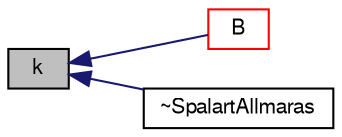 digraph "k"
{
  bgcolor="transparent";
  edge [fontname="FreeSans",fontsize="10",labelfontname="FreeSans",labelfontsize="10"];
  node [fontname="FreeSans",fontsize="10",shape=record];
  rankdir="LR";
  Node2828 [label="k",height=0.2,width=0.4,color="black", fillcolor="grey75", style="filled", fontcolor="black"];
  Node2828 -> Node2829 [dir="back",color="midnightblue",fontsize="10",style="solid",fontname="FreeSans"];
  Node2829 [label="B",height=0.2,width=0.4,color="red",URL="$a30902.html#acf00bc568420cebcbea1c1227f8cdd58",tooltip="Return the sub-grid stress tensor. "];
  Node2828 -> Node2831 [dir="back",color="midnightblue",fontsize="10",style="solid",fontname="FreeSans"];
  Node2831 [label="~SpalartAllmaras",height=0.2,width=0.4,color="black",URL="$a30902.html#a02d93bd46b4627149128efc588ae6511",tooltip="Destructor. "];
}
